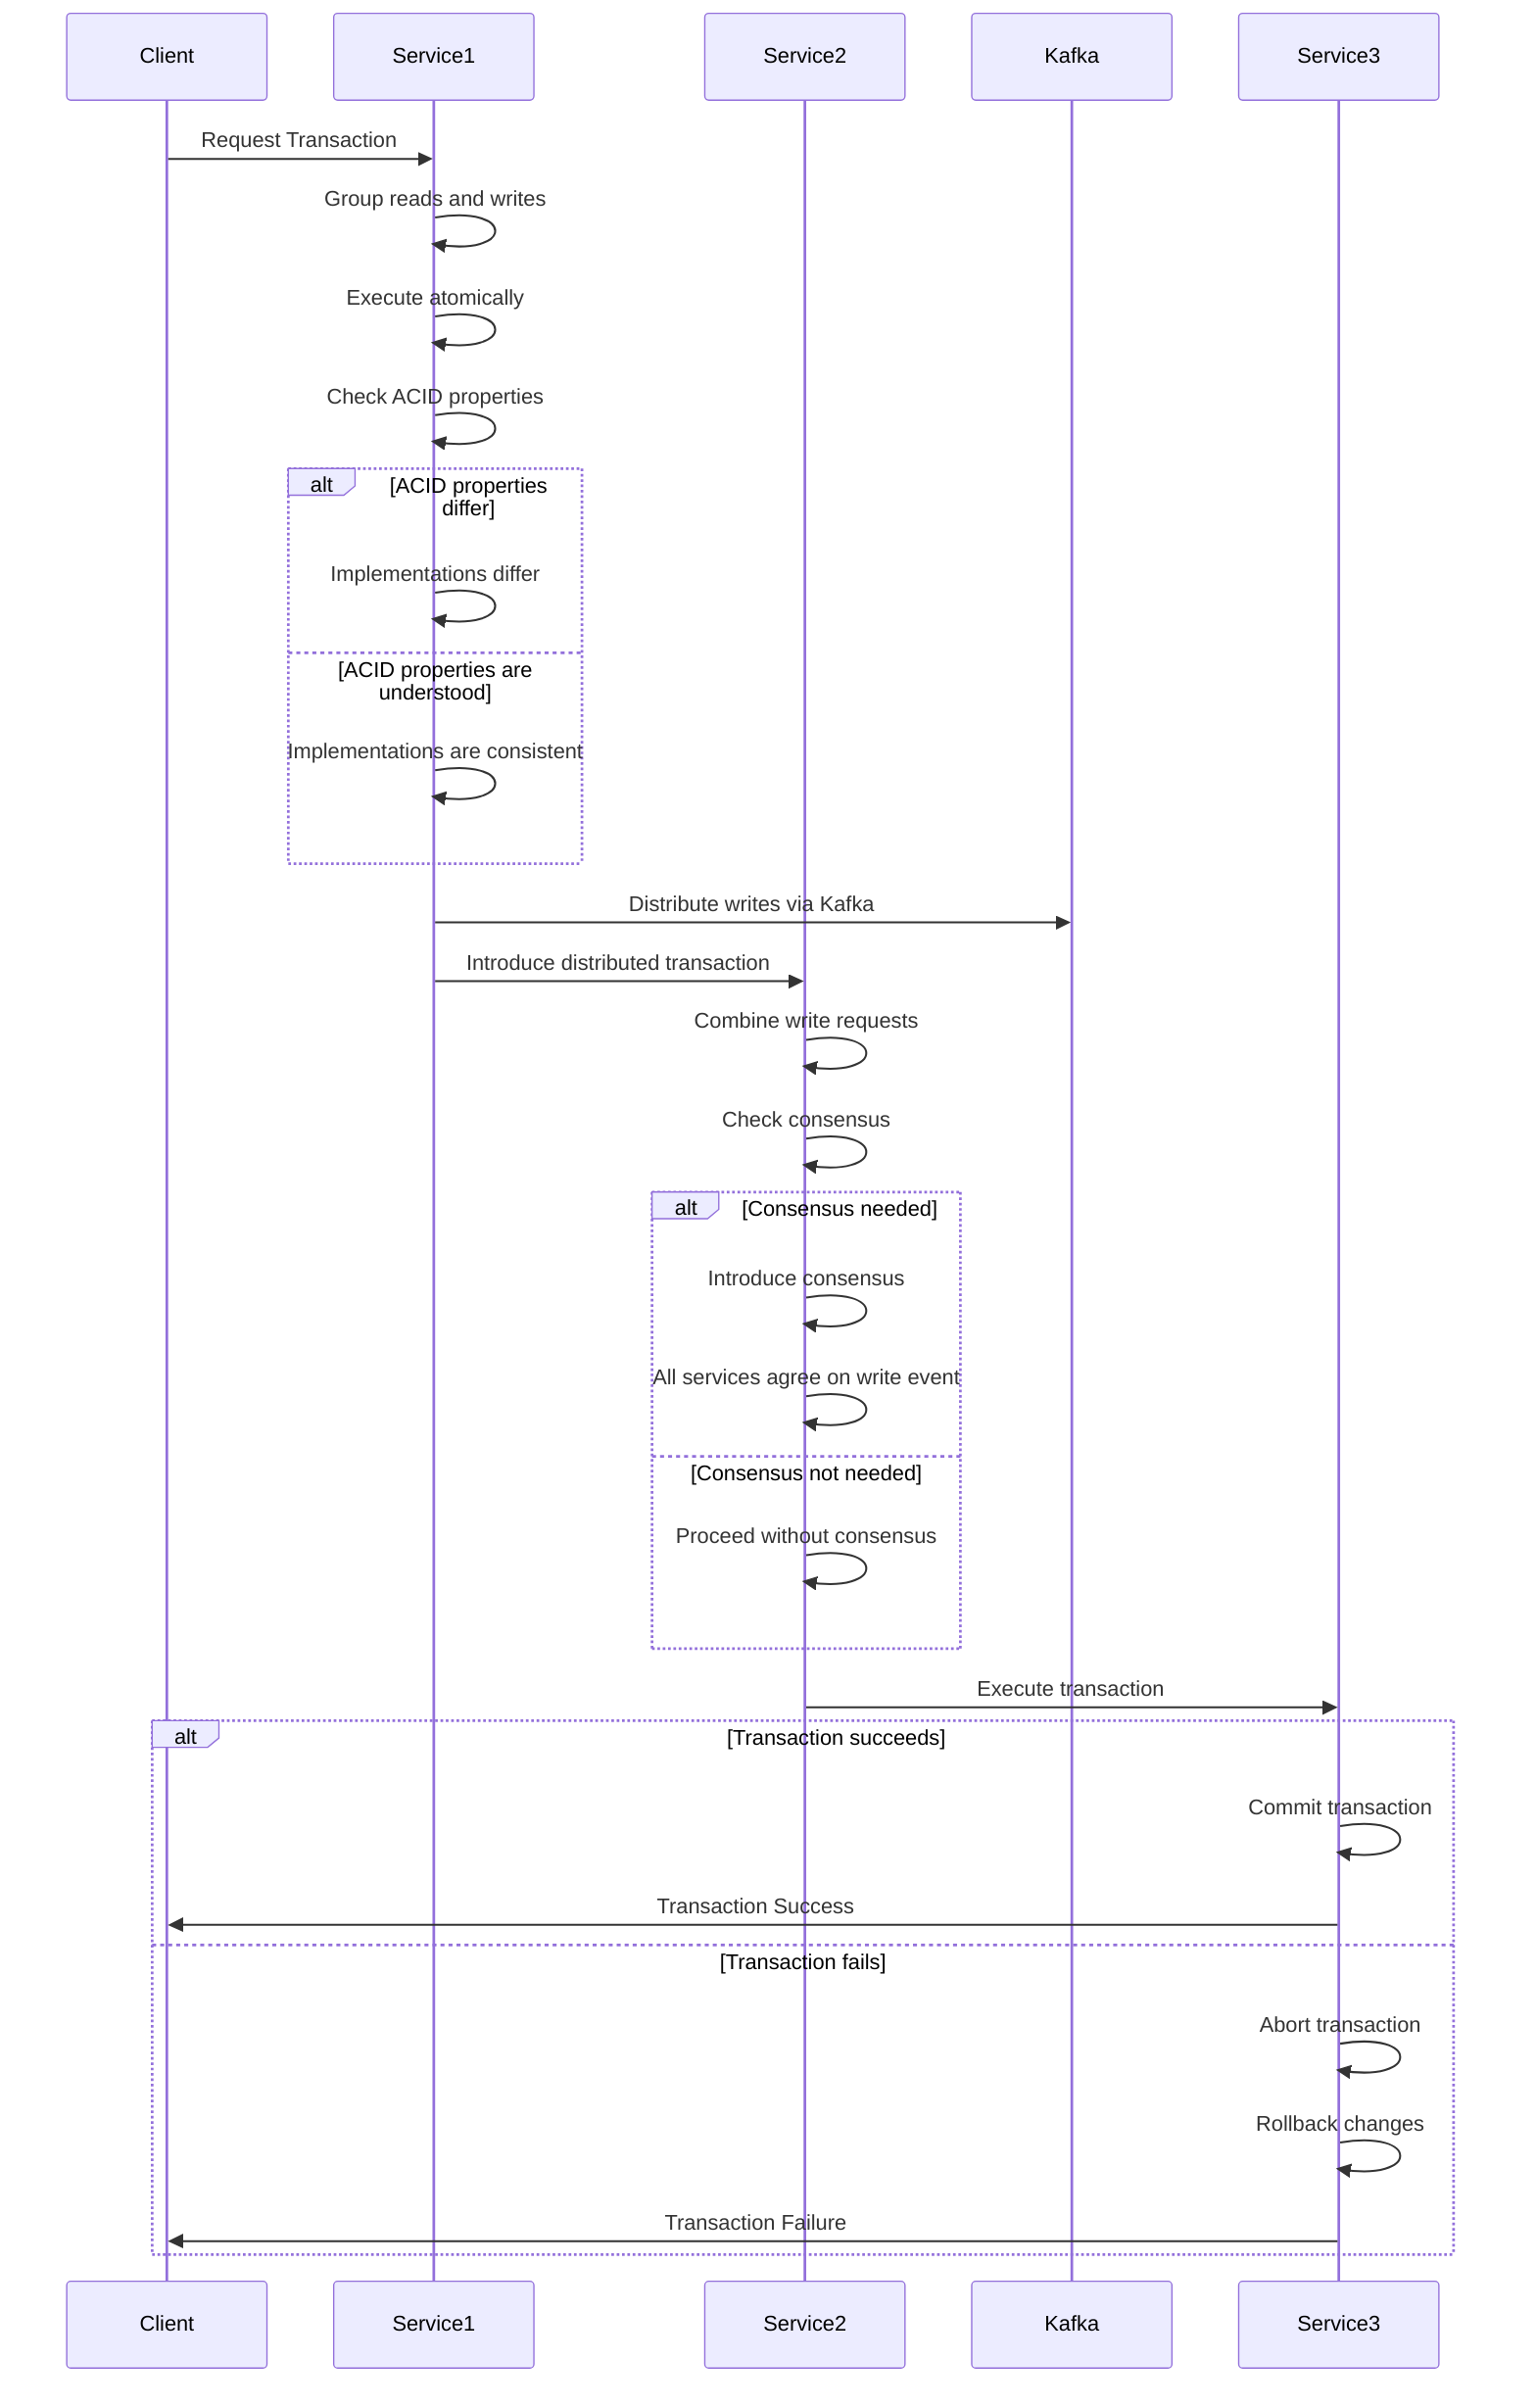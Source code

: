sequenceDiagram
    participant Client
    participant Service1
    participant Service2
    participant Kafka
    participant Service3

    Client->>Service1: Request Transaction
    Service1->>Service1: Group reads and writes
    Service1->>Service1: Execute atomically
    Service1->>Service1: Check ACID properties
    alt ACID properties differ
        Service1->>Service1: Implementations differ
    else ACID properties are understood
        Service1->>Service1: Implementations are consistent
    end
    Service1->>Kafka: Distribute writes via Kafka
    Service1->>Service2: Introduce distributed transaction
    Service2->>Service2: Combine write requests
    Service2->>Service2: Check consensus
    alt Consensus needed
        Service2->>Service2: Introduce consensus
        Service2->>Service2: All services agree on write event
    else Consensus not needed
        Service2->>Service2: Proceed without consensus
    end
    Service2->>Service3: Execute transaction
    alt Transaction succeeds
        Service3->>Service3: Commit transaction
        Service3->>Client: Transaction Success
    else Transaction fails
        Service3->>Service3: Abort transaction
        Service3->>Service3: Rollback changes
        Service3->>Client: Transaction Failure
    end